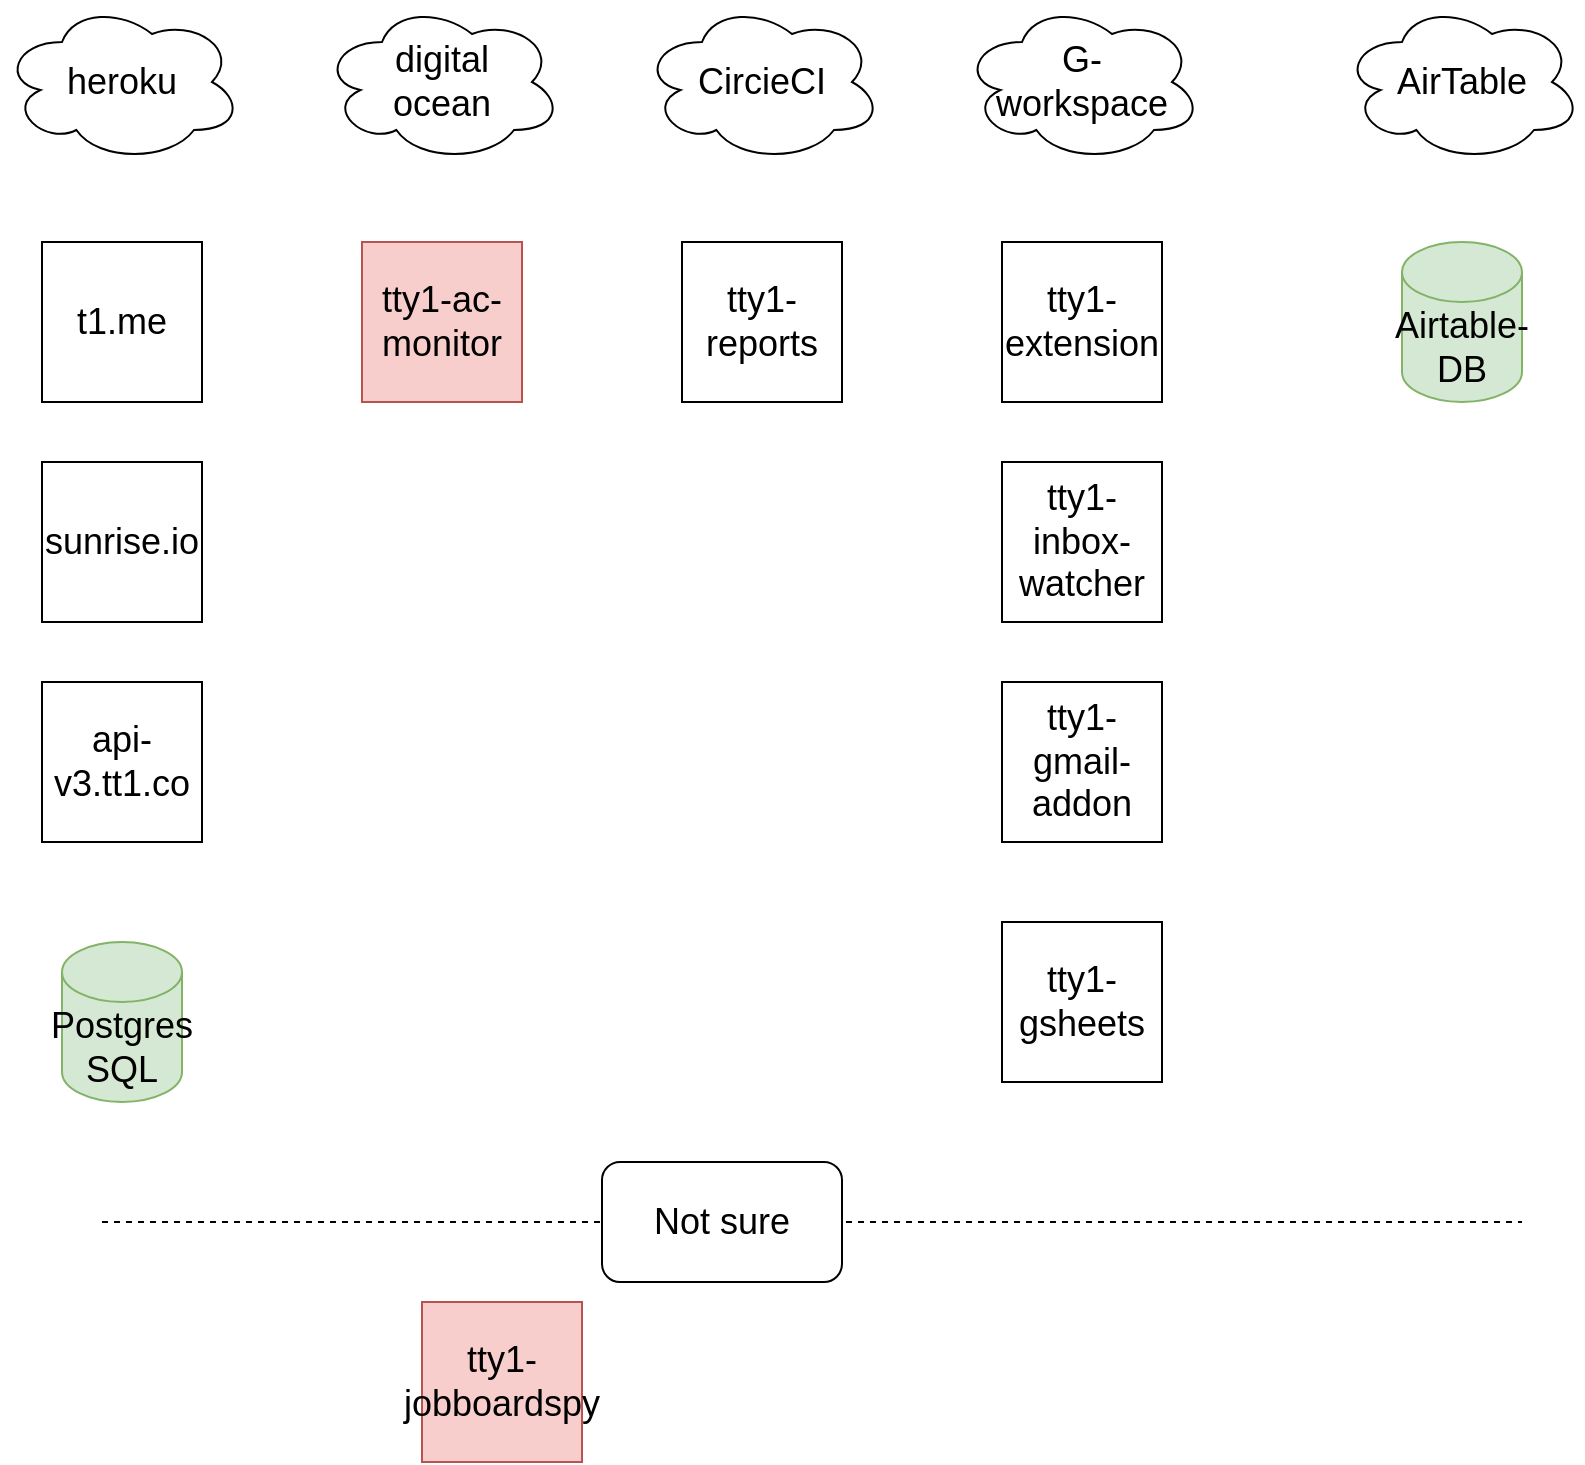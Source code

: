 <mxfile version="16.5.6" type="github" pages="2">
  <diagram id="IdYXJNN6zxIWIssic2c2" name="System Architecture">
    <mxGraphModel dx="1426" dy="946" grid="1" gridSize="10" guides="1" tooltips="1" connect="1" arrows="1" fold="1" page="1" pageScale="1" pageWidth="850" pageHeight="1100" math="0" shadow="0">
      <root>
        <mxCell id="0" />
        <mxCell id="1" parent="0" />
        <mxCell id="eFt1cvfhnDoNZfE70Jg_-1" value="&lt;font style=&quot;font-size: 18px&quot;&gt;t1.me&lt;/font&gt;" style="whiteSpace=wrap;html=1;aspect=fixed;" parent="1" vertex="1">
          <mxGeometry x="50" y="320" width="80" height="80" as="geometry" />
        </mxCell>
        <mxCell id="eFt1cvfhnDoNZfE70Jg_-2" value="&lt;font style=&quot;font-size: 18px&quot;&gt;api-v3.tt1.co&lt;/font&gt;" style="whiteSpace=wrap;html=1;aspect=fixed;" parent="1" vertex="1">
          <mxGeometry x="50" y="540" width="80" height="80" as="geometry" />
        </mxCell>
        <mxCell id="eFt1cvfhnDoNZfE70Jg_-3" value="&lt;font style=&quot;font-size: 18px&quot;&gt;tty1-reports&lt;/font&gt;" style="whiteSpace=wrap;html=1;aspect=fixed;" parent="1" vertex="1">
          <mxGeometry x="370" y="320" width="80" height="80" as="geometry" />
        </mxCell>
        <mxCell id="eFt1cvfhnDoNZfE70Jg_-4" value="&lt;span style=&quot;font-size: 18px&quot;&gt;tty1-extension&lt;/span&gt;" style="whiteSpace=wrap;html=1;aspect=fixed;" parent="1" vertex="1">
          <mxGeometry x="530" y="320" width="80" height="80" as="geometry" />
        </mxCell>
        <mxCell id="eFt1cvfhnDoNZfE70Jg_-5" value="&lt;span style=&quot;font-size: 18px&quot;&gt;sunrise.io&lt;/span&gt;" style="whiteSpace=wrap;html=1;aspect=fixed;" parent="1" vertex="1">
          <mxGeometry x="50" y="430" width="80" height="80" as="geometry" />
        </mxCell>
        <mxCell id="eFt1cvfhnDoNZfE70Jg_-7" value="&lt;span style=&quot;font-size: 18px&quot;&gt;tty1-ac-monitor&lt;/span&gt;" style="whiteSpace=wrap;html=1;aspect=fixed;fillColor=#f8cecc;strokeColor=#b85450;" parent="1" vertex="1">
          <mxGeometry x="210" y="320" width="80" height="80" as="geometry" />
        </mxCell>
        <mxCell id="eFt1cvfhnDoNZfE70Jg_-8" value="heroku" style="ellipse;shape=cloud;whiteSpace=wrap;html=1;fontSize=18;" parent="1" vertex="1">
          <mxGeometry x="30" y="200" width="120" height="80" as="geometry" />
        </mxCell>
        <mxCell id="eFt1cvfhnDoNZfE70Jg_-9" value="digital&lt;br&gt;ocean" style="ellipse;shape=cloud;whiteSpace=wrap;html=1;fontSize=18;" parent="1" vertex="1">
          <mxGeometry x="190" y="200" width="120" height="80" as="geometry" />
        </mxCell>
        <mxCell id="eFt1cvfhnDoNZfE70Jg_-10" value="CircieCI" style="ellipse;shape=cloud;whiteSpace=wrap;html=1;fontSize=18;" parent="1" vertex="1">
          <mxGeometry x="350" y="200" width="120" height="80" as="geometry" />
        </mxCell>
        <mxCell id="eFt1cvfhnDoNZfE70Jg_-11" value="G-&lt;br&gt;workspace" style="ellipse;shape=cloud;whiteSpace=wrap;html=1;fontSize=18;" parent="1" vertex="1">
          <mxGeometry x="510" y="200" width="120" height="80" as="geometry" />
        </mxCell>
        <mxCell id="eFt1cvfhnDoNZfE70Jg_-12" value="Postgres&lt;br&gt;SQL" style="shape=cylinder3;whiteSpace=wrap;html=1;boundedLbl=1;backgroundOutline=1;size=15;fontSize=18;fillColor=#d5e8d4;strokeColor=#82b366;" parent="1" vertex="1">
          <mxGeometry x="60" y="670" width="60" height="80" as="geometry" />
        </mxCell>
        <mxCell id="eFt1cvfhnDoNZfE70Jg_-13" value="" style="endArrow=none;dashed=1;html=1;rounded=0;fontSize=18;" parent="1" edge="1">
          <mxGeometry width="50" height="50" relative="1" as="geometry">
            <mxPoint x="80" y="810" as="sourcePoint" />
            <mxPoint x="790" y="810" as="targetPoint" />
          </mxGeometry>
        </mxCell>
        <mxCell id="eFt1cvfhnDoNZfE70Jg_-14" value="Not sure" style="rounded=1;whiteSpace=wrap;html=1;fontSize=18;" parent="1" vertex="1">
          <mxGeometry x="330" y="780" width="120" height="60" as="geometry" />
        </mxCell>
        <mxCell id="eFt1cvfhnDoNZfE70Jg_-15" value="AirTable" style="ellipse;shape=cloud;whiteSpace=wrap;html=1;fontSize=18;" parent="1" vertex="1">
          <mxGeometry x="700" y="200" width="120" height="80" as="geometry" />
        </mxCell>
        <mxCell id="eFt1cvfhnDoNZfE70Jg_-17" value="&lt;span style=&quot;font-size: 18px&quot;&gt;tty1-inbox-watcher&lt;/span&gt;" style="whiteSpace=wrap;html=1;aspect=fixed;" parent="1" vertex="1">
          <mxGeometry x="530" y="430" width="80" height="80" as="geometry" />
        </mxCell>
        <mxCell id="eFt1cvfhnDoNZfE70Jg_-18" value="&lt;span style=&quot;font-size: 18px&quot;&gt;tty1-gmail-&lt;br&gt;addon&lt;br&gt;&lt;/span&gt;" style="whiteSpace=wrap;html=1;aspect=fixed;" parent="1" vertex="1">
          <mxGeometry x="530" y="540" width="80" height="80" as="geometry" />
        </mxCell>
        <mxCell id="eFt1cvfhnDoNZfE70Jg_-19" value="&lt;span style=&quot;font-size: 18px&quot;&gt;tty1-jobboardspy&lt;/span&gt;" style="whiteSpace=wrap;html=1;aspect=fixed;fillColor=#f8cecc;strokeColor=#b85450;" parent="1" vertex="1">
          <mxGeometry x="240" y="850" width="80" height="80" as="geometry" />
        </mxCell>
        <mxCell id="eFt1cvfhnDoNZfE70Jg_-20" value="&lt;span style=&quot;font-size: 18px&quot;&gt;tty1-gsheets&lt;/span&gt;" style="whiteSpace=wrap;html=1;aspect=fixed;" parent="1" vertex="1">
          <mxGeometry x="530" y="660" width="80" height="80" as="geometry" />
        </mxCell>
        <mxCell id="eFt1cvfhnDoNZfE70Jg_-21" value="&lt;span&gt;Airtable-DB&lt;/span&gt;" style="shape=cylinder3;whiteSpace=wrap;html=1;boundedLbl=1;backgroundOutline=1;size=15;fontSize=18;fillColor=#d5e8d4;strokeColor=#82b366;" parent="1" vertex="1">
          <mxGeometry x="730" y="320" width="60" height="80" as="geometry" />
        </mxCell>
      </root>
    </mxGraphModel>
  </diagram>
  <diagram id="4EEC5EJhEFI4EC-vWGis" name="Automation Center">
    <mxGraphModel dx="946" dy="646" grid="1" gridSize="10" guides="1" tooltips="1" connect="1" arrows="1" fold="1" page="1" pageScale="1" pageWidth="850" pageHeight="1100" math="0" shadow="0">
      <root>
        <mxCell id="Ynqxts-vVMyLZhxl16NB-0" />
        <mxCell id="Ynqxts-vVMyLZhxl16NB-1" parent="Ynqxts-vVMyLZhxl16NB-0" />
        <mxCell id="K8t8NIo_cJCtaQKhgIx9-7" value="" style="group" vertex="1" connectable="0" parent="Ynqxts-vVMyLZhxl16NB-1">
          <mxGeometry x="10" y="20" width="230" height="230" as="geometry" />
        </mxCell>
        <mxCell id="K8t8NIo_cJCtaQKhgIx9-8" value="" style="whiteSpace=wrap;html=1;aspect=fixed;fontSize=18;fillColor=#f5f5f5;fontColor=#333333;strokeColor=#666666;" vertex="1" parent="K8t8NIo_cJCtaQKhgIx9-7">
          <mxGeometry width="230" height="230" as="geometry" />
        </mxCell>
        <mxCell id="K8t8NIo_cJCtaQKhgIx9-9" value="Digital Ocean" style="rounded=1;whiteSpace=wrap;html=1;fontSize=18;" vertex="1" parent="K8t8NIo_cJCtaQKhgIx9-7">
          <mxGeometry x="50" width="120" height="30" as="geometry" />
        </mxCell>
        <mxCell id="K8t8NIo_cJCtaQKhgIx9-0" value="AC-Monitor" style="whiteSpace=wrap;html=1;aspect=fixed;fontSize=18;" vertex="1" parent="K8t8NIo_cJCtaQKhgIx9-7">
          <mxGeometry x="75" y="75" width="80" height="80" as="geometry" />
        </mxCell>
        <mxCell id="K8t8NIo_cJCtaQKhgIx9-6" value="" style="group" vertex="1" connectable="0" parent="Ynqxts-vVMyLZhxl16NB-1">
          <mxGeometry x="20" y="330" width="230" height="230" as="geometry" />
        </mxCell>
        <mxCell id="K8t8NIo_cJCtaQKhgIx9-4" value="" style="whiteSpace=wrap;html=1;aspect=fixed;fontSize=18;fillColor=#f5f5f5;fontColor=#333333;strokeColor=#666666;" vertex="1" parent="K8t8NIo_cJCtaQKhgIx9-6">
          <mxGeometry width="230" height="230" as="geometry" />
        </mxCell>
        <mxCell id="K8t8NIo_cJCtaQKhgIx9-5" value="t1.me" style="rounded=1;whiteSpace=wrap;html=1;fontSize=18;" vertex="1" parent="K8t8NIo_cJCtaQKhgIx9-6">
          <mxGeometry x="50" width="120" height="30" as="geometry" />
        </mxCell>
        <mxCell id="K8t8NIo_cJCtaQKhgIx9-1" value="AC-Frontend" style="whiteSpace=wrap;html=1;aspect=fixed;fontSize=18;" vertex="1" parent="K8t8NIo_cJCtaQKhgIx9-6">
          <mxGeometry x="70" y="80" width="80" height="80" as="geometry" />
        </mxCell>
        <mxCell id="K8t8NIo_cJCtaQKhgIx9-11" value="" style="group" vertex="1" connectable="0" parent="Ynqxts-vVMyLZhxl16NB-1">
          <mxGeometry x="460" y="20" width="230" height="230" as="geometry" />
        </mxCell>
        <mxCell id="K8t8NIo_cJCtaQKhgIx9-12" value="" style="whiteSpace=wrap;html=1;aspect=fixed;fontSize=18;fillColor=#f5f5f5;fontColor=#333333;strokeColor=#666666;" vertex="1" parent="K8t8NIo_cJCtaQKhgIx9-11">
          <mxGeometry width="230" height="230" as="geometry" />
        </mxCell>
        <mxCell id="K8t8NIo_cJCtaQKhgIx9-13" value="API-V3" style="rounded=1;whiteSpace=wrap;html=1;fontSize=18;" vertex="1" parent="K8t8NIo_cJCtaQKhgIx9-11">
          <mxGeometry x="50" width="120" height="30" as="geometry" />
        </mxCell>
        <mxCell id="K8t8NIo_cJCtaQKhgIx9-2" value="AC-Action-Executor" style="whiteSpace=wrap;html=1;aspect=fixed;fontSize=18;" vertex="1" parent="K8t8NIo_cJCtaQKhgIx9-11">
          <mxGeometry x="75" y="75" width="80" height="80" as="geometry" />
        </mxCell>
        <mxCell id="K8t8NIo_cJCtaQKhgIx9-15" value="" style="group" vertex="1" connectable="0" parent="Ynqxts-vVMyLZhxl16NB-1">
          <mxGeometry x="460" y="320" width="230" height="230" as="geometry" />
        </mxCell>
        <mxCell id="K8t8NIo_cJCtaQKhgIx9-16" value="" style="whiteSpace=wrap;html=1;aspect=fixed;fontSize=18;fillColor=#f5f5f5;fontColor=#333333;strokeColor=#666666;" vertex="1" parent="K8t8NIo_cJCtaQKhgIx9-15">
          <mxGeometry width="230" height="230" as="geometry" />
        </mxCell>
        <mxCell id="K8t8NIo_cJCtaQKhgIx9-17" value="Postgres" style="rounded=1;whiteSpace=wrap;html=1;fontSize=18;" vertex="1" parent="K8t8NIo_cJCtaQKhgIx9-15">
          <mxGeometry x="50" width="120" height="30" as="geometry" />
        </mxCell>
        <mxCell id="K8t8NIo_cJCtaQKhgIx9-3" value="AC-Tasks-Storage" style="whiteSpace=wrap;html=1;aspect=fixed;fontSize=18;" vertex="1" parent="K8t8NIo_cJCtaQKhgIx9-15">
          <mxGeometry x="75" y="80" width="80" height="80" as="geometry" />
        </mxCell>
      </root>
    </mxGraphModel>
  </diagram>
</mxfile>
